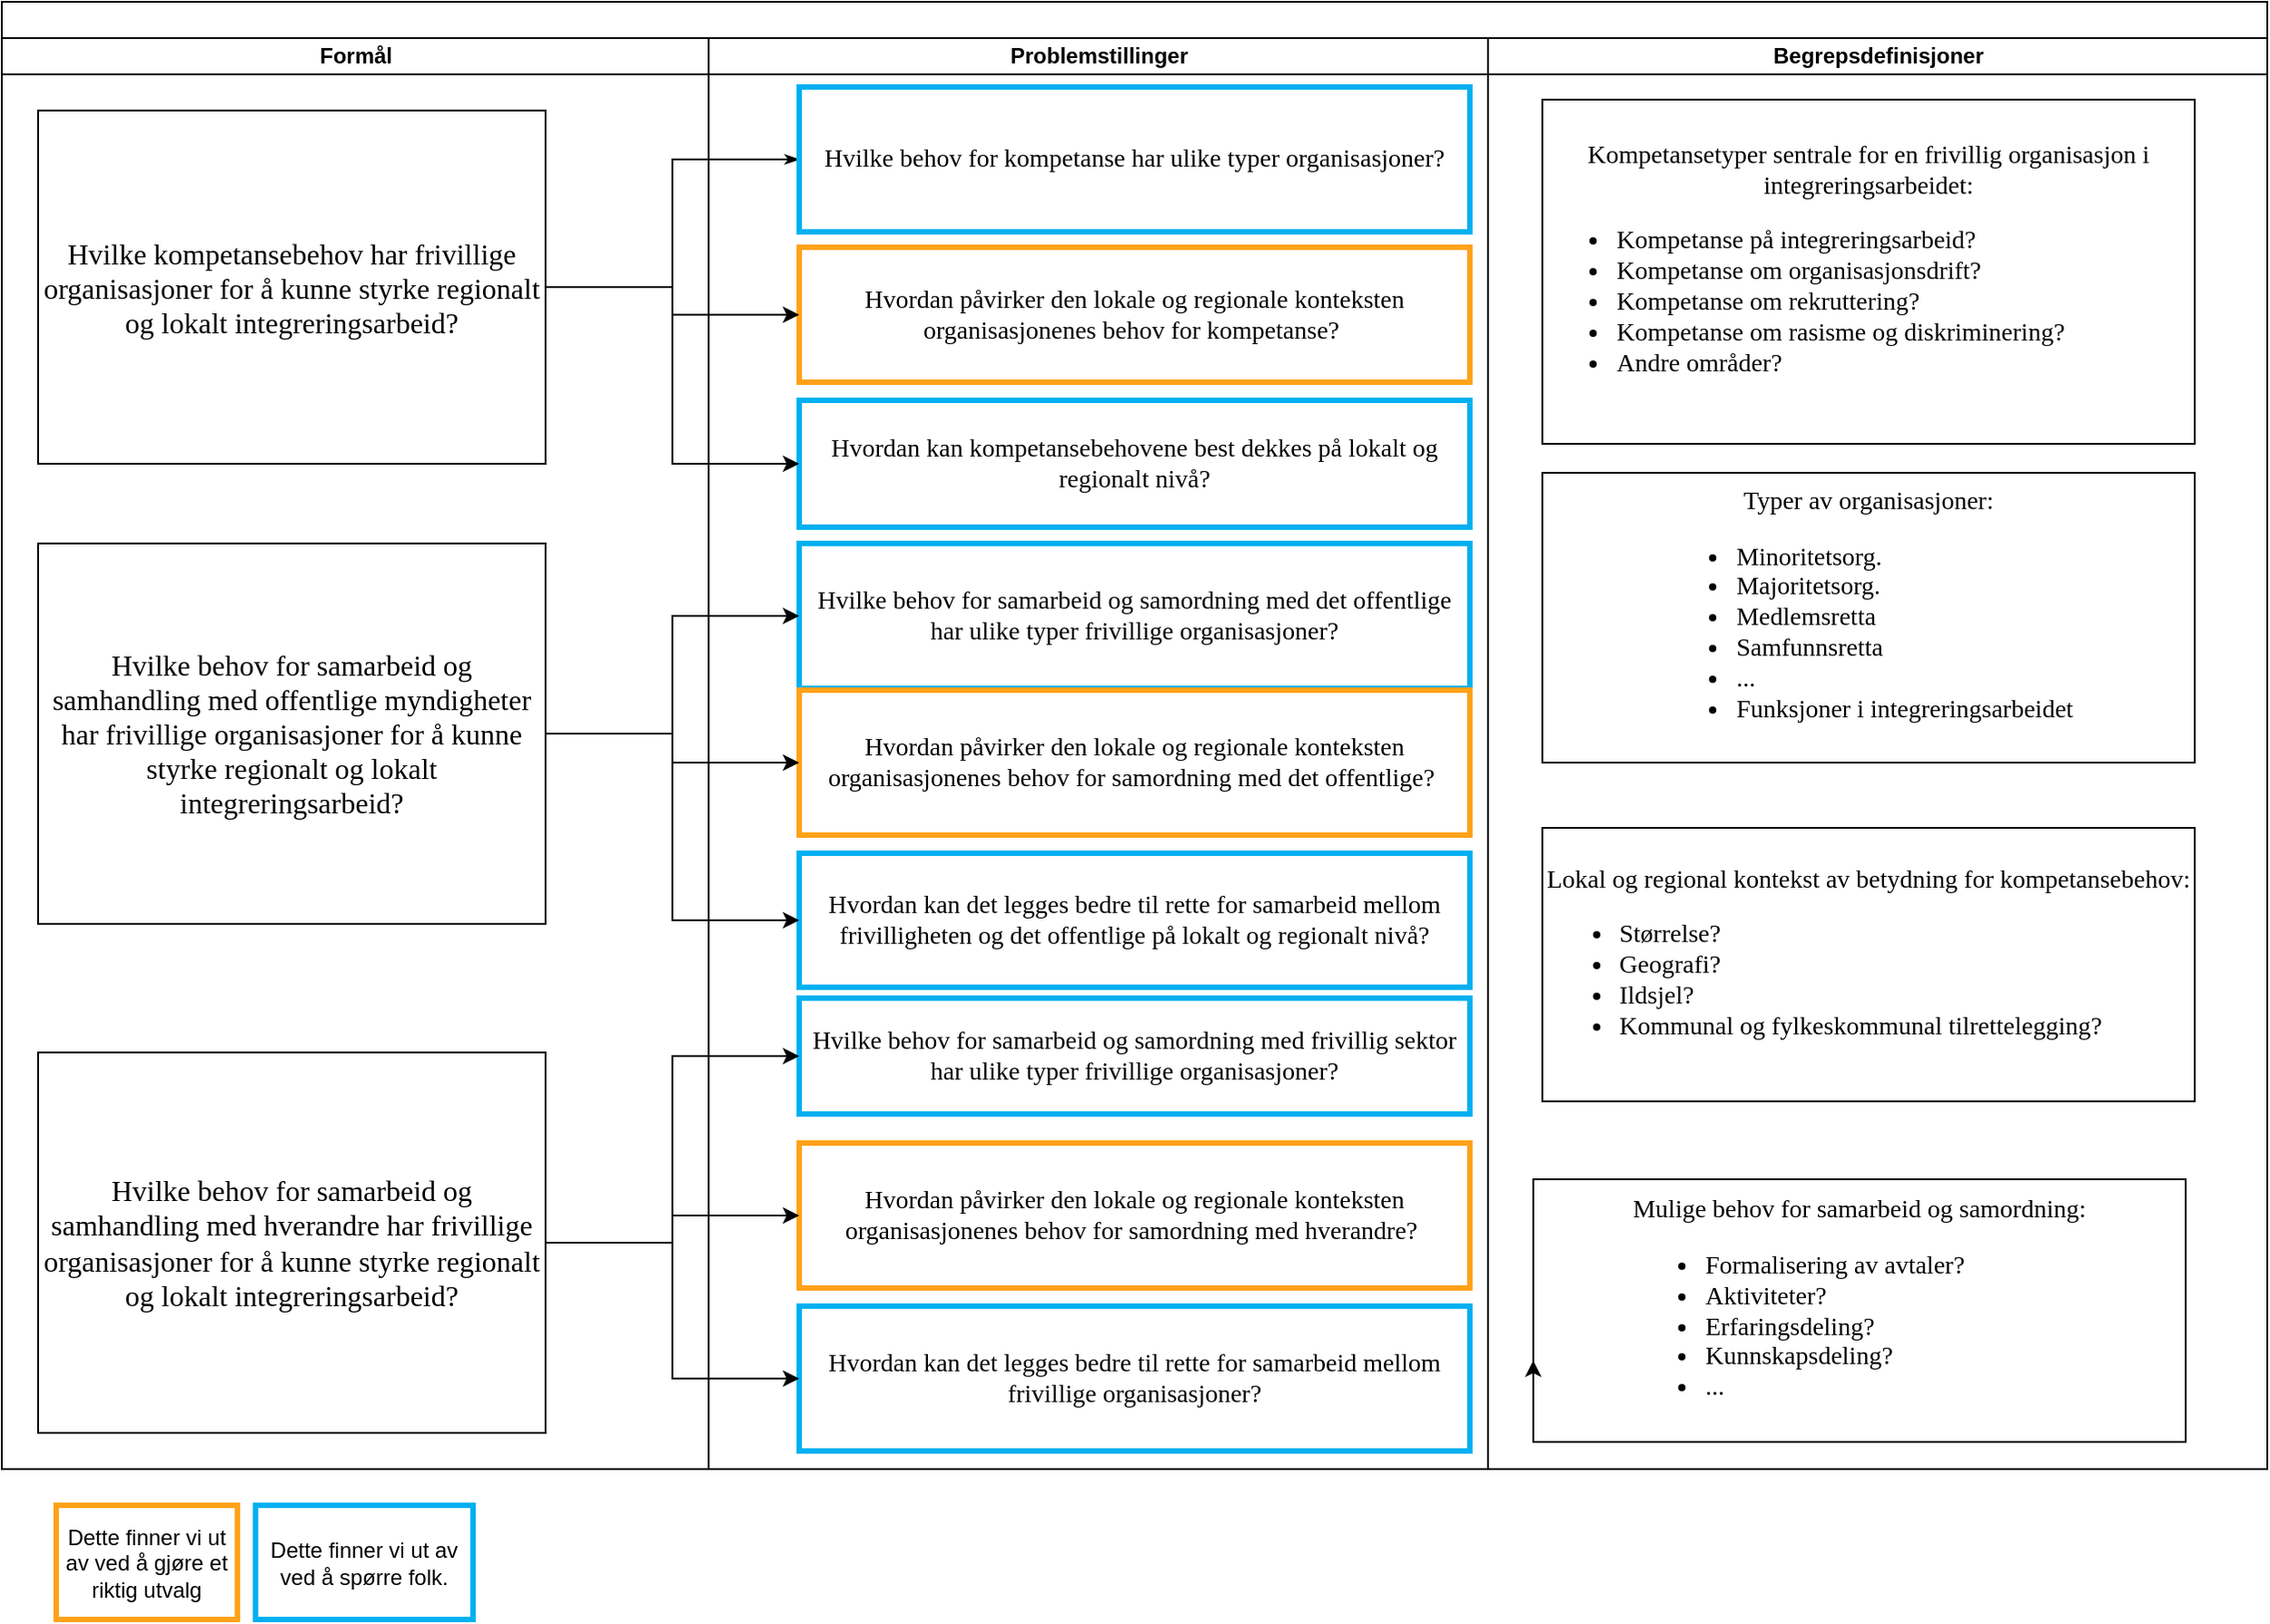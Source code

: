 <mxfile version="17.4.0" type="github">
  <diagram name="Page-1" id="74e2e168-ea6b-b213-b513-2b3c1d86103e">
    <mxGraphModel dx="2062" dy="1065" grid="1" gridSize="10" guides="1" tooltips="1" connect="1" arrows="1" fold="1" page="1" pageScale="1" pageWidth="1169" pageHeight="827" background="none" math="0" shadow="0">
      <root>
        <mxCell id="0" />
        <mxCell id="1" parent="0" />
        <mxCell id="77e6c97f196da883-1" value="" style="swimlane;html=1;childLayout=stackLayout;startSize=20;rounded=0;shadow=0;labelBackgroundColor=none;strokeWidth=1;fontFamily=Verdana;fontSize=8;align=center;" parent="1" vertex="1">
          <mxGeometry x="20" y="10" width="1250" height="810" as="geometry" />
        </mxCell>
        <mxCell id="77e6c97f196da883-2" value="Formål" style="swimlane;html=1;startSize=20;rounded=0;" parent="77e6c97f196da883-1" vertex="1">
          <mxGeometry y="20" width="390" height="790" as="geometry" />
        </mxCell>
        <mxCell id="77e6c97f196da883-8" value="Hvilke kompetansebehov har frivillige organisasjoner for å kunne styrke regionalt og lokalt integreringsarbeid?" style="rounded=0;whiteSpace=wrap;html=1;shadow=0;labelBackgroundColor=none;strokeWidth=1;fontFamily=Verdana;fontSize=16;align=center;" parent="77e6c97f196da883-2" vertex="1">
          <mxGeometry x="20" y="40" width="280" height="195" as="geometry" />
        </mxCell>
        <mxCell id="3UpCS2SwMKkb_BXAR1L--38" value="Hvilke behov for samarbeid og samhandling med offentlige myndigheter har frivillige organisasjoner for å kunne styrke regionalt og lokalt integreringsarbeid?" style="rounded=0;whiteSpace=wrap;html=1;shadow=0;labelBackgroundColor=none;strokeWidth=1;fontFamily=Verdana;fontSize=16;align=center;" parent="77e6c97f196da883-2" vertex="1">
          <mxGeometry x="20" y="279" width="280" height="210" as="geometry" />
        </mxCell>
        <mxCell id="3UpCS2SwMKkb_BXAR1L--39" value="Hvilke behov for samarbeid og samhandling med hverandre har frivillige organisasjoner for å kunne styrke regionalt og lokalt integreringsarbeid?" style="rounded=0;whiteSpace=wrap;html=1;shadow=0;labelBackgroundColor=none;strokeWidth=1;fontFamily=Verdana;fontSize=16;align=center;" parent="77e6c97f196da883-2" vertex="1">
          <mxGeometry x="20" y="560" width="280" height="210" as="geometry" />
        </mxCell>
        <mxCell id="77e6c97f196da883-26" style="edgeStyle=orthogonalEdgeStyle;rounded=0;html=1;labelBackgroundColor=none;startArrow=none;startFill=0;startSize=5;endArrow=classicThin;endFill=1;endSize=5;jettySize=auto;orthogonalLoop=1;strokeWidth=1;fontFamily=Verdana;fontSize=8;" parent="77e6c97f196da883-1" source="77e6c97f196da883-8" target="77e6c97f196da883-11" edge="1">
          <mxGeometry relative="1" as="geometry" />
        </mxCell>
        <mxCell id="77e6c97f196da883-3" value="Problemstillinger" style="swimlane;html=1;startSize=20;rounded=0;" parent="77e6c97f196da883-1" vertex="1">
          <mxGeometry x="390" y="20" width="430" height="790" as="geometry" />
        </mxCell>
        <mxCell id="77e6c97f196da883-11" value="Hvilke behov for kompetanse har ulike typer organisasjoner?" style="rounded=0;whiteSpace=wrap;html=1;shadow=0;labelBackgroundColor=none;strokeWidth=3;fontFamily=Verdana;fontSize=14;align=center;strokeColor=#00B0F0;" parent="77e6c97f196da883-3" vertex="1">
          <mxGeometry x="50" y="27" width="370" height="80" as="geometry" />
        </mxCell>
        <mxCell id="77e6c97f196da883-9" value="Hvordan påvirker den lokale og regionale konteksten organisasjonenes behov for kompetanse?&amp;nbsp;" style="rounded=0;whiteSpace=wrap;html=1;shadow=0;labelBackgroundColor=none;strokeWidth=3;fontFamily=Verdana;fontSize=14;align=center;strokeColor=#FFA219;" parent="77e6c97f196da883-3" vertex="1">
          <mxGeometry x="50" y="115.5" width="370" height="74.5" as="geometry" />
        </mxCell>
        <mxCell id="3UpCS2SwMKkb_BXAR1L--2" value="Hvordan kan kompetansebehovene best dekkes på lokalt og regionalt nivå?" style="rounded=0;whiteSpace=wrap;html=1;shadow=0;labelBackgroundColor=none;strokeWidth=3;fontFamily=Verdana;fontSize=14;align=center;strokeColor=#00B0F0;" parent="77e6c97f196da883-3" vertex="1">
          <mxGeometry x="50" y="200" width="370" height="70" as="geometry" />
        </mxCell>
        <mxCell id="3UpCS2SwMKkb_BXAR1L--1" value="Hvilke behov for samarbeid og samordning med det offentlige har ulike typer frivillige organisasjoner?" style="rounded=0;whiteSpace=wrap;html=1;shadow=0;labelBackgroundColor=none;strokeWidth=3;fontFamily=Verdana;fontSize=14;align=center;strokeColor=#00B0F0;" parent="77e6c97f196da883-3" vertex="1">
          <mxGeometry x="50" y="279" width="370" height="80" as="geometry" />
        </mxCell>
        <mxCell id="3UpCS2SwMKkb_BXAR1L--5" value="Hvordan kan det legges bedre til rette for samarbeid mellom frivilligheten og det offentlige på lokalt og regionalt nivå?" style="rounded=0;whiteSpace=wrap;html=1;shadow=0;labelBackgroundColor=none;strokeWidth=3;fontFamily=Verdana;fontSize=14;align=center;strokeColor=#00B0F0;" parent="77e6c97f196da883-3" vertex="1">
          <mxGeometry x="50" y="450" width="370" height="74" as="geometry" />
        </mxCell>
        <mxCell id="3UpCS2SwMKkb_BXAR1L--4" value="Hvordan kan det legges bedre til rette for samarbeid mellom frivillige organisasjoner?" style="rounded=0;whiteSpace=wrap;html=1;shadow=0;labelBackgroundColor=none;strokeWidth=3;fontFamily=Verdana;fontSize=14;align=center;strokeColor=#00B0F0;" parent="77e6c97f196da883-3" vertex="1">
          <mxGeometry x="50" y="700" width="370" height="80" as="geometry" />
        </mxCell>
        <mxCell id="3UpCS2SwMKkb_BXAR1L--3" value="Hvilke behov for samarbeid og samordning med frivillig sektor har ulike typer frivillige organisasjoner?" style="rounded=0;whiteSpace=wrap;html=1;shadow=0;labelBackgroundColor=none;strokeWidth=3;fontFamily=Verdana;fontSize=14;align=center;strokeColor=#00B0F0;" parent="77e6c97f196da883-3" vertex="1">
          <mxGeometry x="50" y="530" width="370" height="64" as="geometry" />
        </mxCell>
        <mxCell id="8K-ZBV0Ou6tTjNgTG0HX-11" value="Hvordan påvirker den lokale og regionale konteksten organisasjonenes behov for samordning med det offentlige?&amp;nbsp;" style="rounded=0;whiteSpace=wrap;html=1;shadow=0;labelBackgroundColor=none;strokeWidth=3;fontFamily=Verdana;fontSize=14;align=center;strokeColor=#FFA219;" parent="77e6c97f196da883-3" vertex="1">
          <mxGeometry x="50" y="360" width="370" height="80" as="geometry" />
        </mxCell>
        <mxCell id="8K-ZBV0Ou6tTjNgTG0HX-12" value="Hvordan påvirker den lokale og regionale konteksten organisasjonenes behov for samordning med hverandre?&amp;nbsp;" style="rounded=0;whiteSpace=wrap;html=1;shadow=0;labelBackgroundColor=none;strokeWidth=3;fontFamily=Verdana;fontSize=14;align=center;strokeColor=#FFA219;" parent="77e6c97f196da883-3" vertex="1">
          <mxGeometry x="50" y="610" width="370" height="80" as="geometry" />
        </mxCell>
        <mxCell id="3UpCS2SwMKkb_BXAR1L--7" style="edgeStyle=orthogonalEdgeStyle;rounded=0;orthogonalLoop=1;jettySize=auto;html=1;fontSize=16;" parent="77e6c97f196da883-1" source="77e6c97f196da883-8" target="77e6c97f196da883-9" edge="1">
          <mxGeometry relative="1" as="geometry" />
        </mxCell>
        <mxCell id="3UpCS2SwMKkb_BXAR1L--12" style="edgeStyle=orthogonalEdgeStyle;rounded=0;orthogonalLoop=1;jettySize=auto;html=1;fontSize=9;" parent="77e6c97f196da883-1" source="77e6c97f196da883-8" target="3UpCS2SwMKkb_BXAR1L--2" edge="1">
          <mxGeometry relative="1" as="geometry" />
        </mxCell>
        <mxCell id="3UpCS2SwMKkb_BXAR1L--40" style="edgeStyle=orthogonalEdgeStyle;rounded=0;orthogonalLoop=1;jettySize=auto;html=1;fontSize=11;" parent="77e6c97f196da883-1" source="3UpCS2SwMKkb_BXAR1L--38" target="3UpCS2SwMKkb_BXAR1L--1" edge="1">
          <mxGeometry relative="1" as="geometry" />
        </mxCell>
        <mxCell id="3UpCS2SwMKkb_BXAR1L--41" style="edgeStyle=orthogonalEdgeStyle;rounded=0;orthogonalLoop=1;jettySize=auto;html=1;fontSize=11;" parent="77e6c97f196da883-1" source="3UpCS2SwMKkb_BXAR1L--38" target="3UpCS2SwMKkb_BXAR1L--5" edge="1">
          <mxGeometry relative="1" as="geometry" />
        </mxCell>
        <mxCell id="3UpCS2SwMKkb_BXAR1L--42" style="edgeStyle=orthogonalEdgeStyle;rounded=0;orthogonalLoop=1;jettySize=auto;html=1;entryX=0;entryY=0.5;entryDx=0;entryDy=0;fontSize=11;" parent="77e6c97f196da883-1" source="3UpCS2SwMKkb_BXAR1L--39" target="3UpCS2SwMKkb_BXAR1L--3" edge="1">
          <mxGeometry relative="1" as="geometry" />
        </mxCell>
        <mxCell id="3UpCS2SwMKkb_BXAR1L--43" style="edgeStyle=orthogonalEdgeStyle;rounded=0;orthogonalLoop=1;jettySize=auto;html=1;fontSize=11;" parent="77e6c97f196da883-1" source="3UpCS2SwMKkb_BXAR1L--39" target="3UpCS2SwMKkb_BXAR1L--4" edge="1">
          <mxGeometry relative="1" as="geometry" />
        </mxCell>
        <mxCell id="W_hfpdAZFgAZc2KTZHxR-2" style="edgeStyle=orthogonalEdgeStyle;rounded=0;orthogonalLoop=1;jettySize=auto;html=1;entryX=0;entryY=0.5;entryDx=0;entryDy=0;fontSize=14;" parent="77e6c97f196da883-1" source="3UpCS2SwMKkb_BXAR1L--38" target="8K-ZBV0Ou6tTjNgTG0HX-11" edge="1">
          <mxGeometry relative="1" as="geometry" />
        </mxCell>
        <mxCell id="W_hfpdAZFgAZc2KTZHxR-3" style="edgeStyle=orthogonalEdgeStyle;rounded=0;orthogonalLoop=1;jettySize=auto;html=1;fontSize=14;" parent="77e6c97f196da883-1" source="3UpCS2SwMKkb_BXAR1L--39" target="8K-ZBV0Ou6tTjNgTG0HX-12" edge="1">
          <mxGeometry relative="1" as="geometry" />
        </mxCell>
        <mxCell id="77e6c97f196da883-5" value="Begrepsdefinisjoner" style="swimlane;html=1;startSize=20;rounded=0;" parent="77e6c97f196da883-1" vertex="1">
          <mxGeometry x="820" y="20" width="430" height="790" as="geometry" />
        </mxCell>
        <mxCell id="77e6c97f196da883-12" value="Kompetansetyper sentrale for en frivillig organisasjon i integreringsarbeidet:&lt;br style=&quot;font-size: 14px;&quot;&gt;&lt;div style=&quot;font-size: 14px;&quot;&gt;&lt;ul style=&quot;font-size: 14px;&quot;&gt;&lt;li style=&quot;text-align: left; font-size: 14px;&quot;&gt;Kompetanse på integreringsarbeid?&lt;/li&gt;&lt;li style=&quot;text-align: left; font-size: 14px;&quot;&gt;Kompetanse om organisasjonsdrift?&lt;/li&gt;&lt;li style=&quot;text-align: left; font-size: 14px;&quot;&gt;Kompetanse om rekruttering?&lt;/li&gt;&lt;li style=&quot;text-align: left; font-size: 14px;&quot;&gt;Kompetanse om rasisme og diskriminering?&lt;/li&gt;&lt;li style=&quot;text-align: left; font-size: 14px;&quot;&gt;Andre områder?&lt;/li&gt;&lt;/ul&gt;&lt;/div&gt;" style="rounded=0;whiteSpace=wrap;html=1;shadow=0;labelBackgroundColor=none;strokeWidth=1;fontFamily=Verdana;fontSize=14;align=center;" parent="77e6c97f196da883-5" vertex="1">
          <mxGeometry x="30" y="34" width="360" height="190" as="geometry" />
        </mxCell>
        <mxCell id="3UpCS2SwMKkb_BXAR1L--45" value="Typer av organisasjoner:&lt;br style=&quot;font-size: 14px;&quot;&gt;&lt;ul style=&quot;font-size: 14px;&quot;&gt;&lt;li style=&quot;text-align: left; font-size: 14px;&quot;&gt;Minoritetsorg.&lt;/li&gt;&lt;li style=&quot;text-align: left; font-size: 14px;&quot;&gt;Majoritetsorg.&lt;/li&gt;&lt;li style=&quot;text-align: left; font-size: 14px;&quot;&gt;Medlemsretta&lt;/li&gt;&lt;li style=&quot;text-align: left; font-size: 14px;&quot;&gt;Samfunnsretta&lt;/li&gt;&lt;li style=&quot;text-align: left; font-size: 14px;&quot;&gt;...&lt;/li&gt;&lt;li style=&quot;text-align: left; font-size: 14px;&quot;&gt;Funksjoner i integreringsarbeidet&lt;/li&gt;&lt;/ul&gt;" style="rounded=0;whiteSpace=wrap;html=1;shadow=0;labelBackgroundColor=none;strokeWidth=1;fontFamily=Verdana;fontSize=14;align=center;" parent="77e6c97f196da883-5" vertex="1">
          <mxGeometry x="30" y="240" width="360" height="160" as="geometry" />
        </mxCell>
        <mxCell id="3UpCS2SwMKkb_BXAR1L--55" value="Lokal og regional kontekst av betydning for kompetansebehov:&lt;br style=&quot;font-size: 14px;&quot;&gt;&lt;ul style=&quot;font-size: 14px;&quot;&gt;&lt;li style=&quot;text-align: left; font-size: 14px;&quot;&gt;Størrelse?&lt;/li&gt;&lt;li style=&quot;text-align: left; font-size: 14px;&quot;&gt;Geografi?&amp;nbsp;&lt;/li&gt;&lt;li style=&quot;text-align: left; font-size: 14px;&quot;&gt;Ildsjel?&lt;/li&gt;&lt;li style=&quot;text-align: left; font-size: 14px;&quot;&gt;Kommunal og fylkeskommunal tilrettelegging?&lt;/li&gt;&lt;/ul&gt;" style="whiteSpace=wrap;html=1;fontSize=14;fontFamily=Verdana;rounded=0;shadow=0;labelBackgroundColor=none;strokeWidth=1;" parent="77e6c97f196da883-5" vertex="1">
          <mxGeometry x="30" y="436" width="360" height="151" as="geometry" />
        </mxCell>
        <mxCell id="3UpCS2SwMKkb_BXAR1L--49" value="Mulige behov for samarbeid og samordning:&lt;br style=&quot;font-size: 14px;&quot;&gt;&lt;ul style=&quot;font-size: 14px;&quot;&gt;&lt;li style=&quot;text-align: left; font-size: 14px;&quot;&gt;&lt;span style=&quot;font-size: 14px;&quot;&gt;Formalisering av avtaler?&lt;/span&gt;&lt;br style=&quot;font-size: 14px;&quot;&gt;&lt;/li&gt;&lt;li style=&quot;text-align: left; font-size: 14px;&quot;&gt;Aktiviteter?&lt;/li&gt;&lt;li style=&quot;text-align: left; font-size: 14px;&quot;&gt;Erfaringsdeling?&lt;/li&gt;&lt;li style=&quot;text-align: left; font-size: 14px;&quot;&gt;Kunnskapsdeling?&lt;/li&gt;&lt;li style=&quot;text-align: left; font-size: 14px;&quot;&gt;...&lt;/li&gt;&lt;/ul&gt;" style="whiteSpace=wrap;html=1;fontSize=14;fontFamily=Verdana;rounded=0;shadow=0;labelBackgroundColor=none;strokeWidth=1;" parent="77e6c97f196da883-5" vertex="1">
          <mxGeometry x="25" y="630" width="360" height="145" as="geometry" />
        </mxCell>
        <mxCell id="W_hfpdAZFgAZc2KTZHxR-1" style="edgeStyle=orthogonalEdgeStyle;rounded=0;orthogonalLoop=1;jettySize=auto;html=1;exitX=0;exitY=0.75;exitDx=0;exitDy=0;entryX=0;entryY=0.69;entryDx=0;entryDy=0;entryPerimeter=0;fontSize=14;" parent="77e6c97f196da883-5" source="3UpCS2SwMKkb_BXAR1L--49" target="3UpCS2SwMKkb_BXAR1L--49" edge="1">
          <mxGeometry relative="1" as="geometry" />
        </mxCell>
        <mxCell id="8K-ZBV0Ou6tTjNgTG0HX-9" value="Dette finner vi ut av ved å gjøre et riktig utvalg" style="rounded=0;whiteSpace=wrap;html=1;strokeColor=#FFA219;strokeWidth=3;" parent="1" vertex="1">
          <mxGeometry x="50" y="840" width="100" height="63" as="geometry" />
        </mxCell>
        <mxCell id="8K-ZBV0Ou6tTjNgTG0HX-10" value="Dette finner vi ut av ved å spørre folk." style="rounded=0;whiteSpace=wrap;html=1;strokeColor=#00B0F0;strokeWidth=3;" parent="1" vertex="1">
          <mxGeometry x="160" y="840" width="120" height="63" as="geometry" />
        </mxCell>
      </root>
    </mxGraphModel>
  </diagram>
</mxfile>
